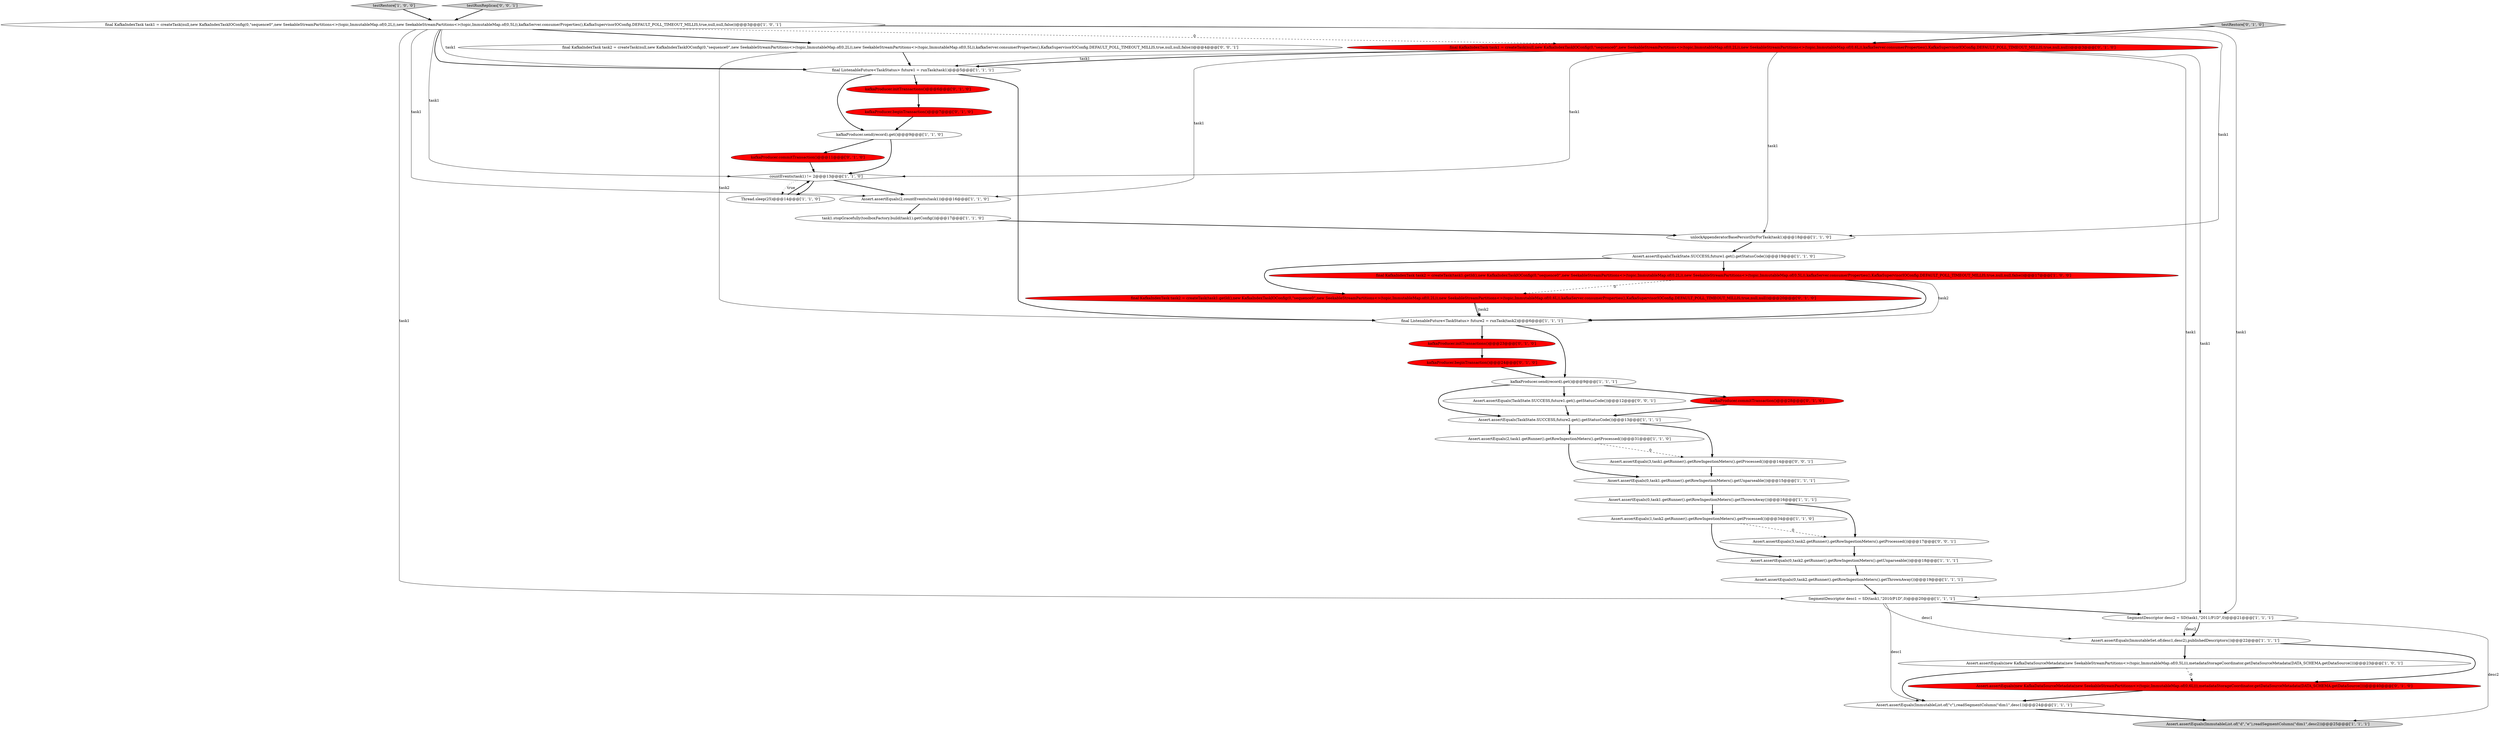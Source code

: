 digraph {
10 [style = filled, label = "Assert.assertEquals(0,task1.getRunner().getRowIngestionMeters().getThrownAway())@@@16@@@['1', '1', '1']", fillcolor = white, shape = ellipse image = "AAA0AAABBB1BBB"];
15 [style = filled, label = "final KafkaIndexTask task1 = createTask(null,new KafkaIndexTaskIOConfig(0,\"sequence0\",new SeekableStreamPartitions<>(topic,ImmutableMap.of(0,2L)),new SeekableStreamPartitions<>(topic,ImmutableMap.of(0,5L)),kafkaServer.consumerProperties(),KafkaSupervisorIOConfig.DEFAULT_POLL_TIMEOUT_MILLIS,true,null,null,false))@@@3@@@['1', '0', '1']", fillcolor = white, shape = ellipse image = "AAA0AAABBB1BBB"];
39 [style = filled, label = "Assert.assertEquals(3,task2.getRunner().getRowIngestionMeters().getProcessed())@@@17@@@['0', '0', '1']", fillcolor = white, shape = ellipse image = "AAA0AAABBB3BBB"];
33 [style = filled, label = "final KafkaIndexTask task1 = createTask(null,new KafkaIndexTaskIOConfig(0,\"sequence0\",new SeekableStreamPartitions<>(topic,ImmutableMap.of(0,2L)),new SeekableStreamPartitions<>(topic,ImmutableMap.of(0,6L)),kafkaServer.consumerProperties(),KafkaSupervisorIOConfig.DEFAULT_POLL_TIMEOUT_MILLIS,true,null,null))@@@3@@@['0', '1', '0']", fillcolor = red, shape = ellipse image = "AAA1AAABBB2BBB"];
13 [style = filled, label = "final ListenableFuture<TaskStatus> future2 = runTask(task2)@@@6@@@['1', '1', '1']", fillcolor = white, shape = ellipse image = "AAA0AAABBB1BBB"];
5 [style = filled, label = "Assert.assertEquals(ImmutableSet.of(desc1,desc2),publishedDescriptors())@@@22@@@['1', '1', '1']", fillcolor = white, shape = ellipse image = "AAA0AAABBB1BBB"];
37 [style = filled, label = "Assert.assertEquals(3,task1.getRunner().getRowIngestionMeters().getProcessed())@@@14@@@['0', '0', '1']", fillcolor = white, shape = ellipse image = "AAA0AAABBB3BBB"];
7 [style = filled, label = "SegmentDescriptor desc2 = SD(task1,\"2011/P1D\",0)@@@21@@@['1', '1', '1']", fillcolor = white, shape = ellipse image = "AAA0AAABBB1BBB"];
12 [style = filled, label = "Assert.assertEquals(0,task1.getRunner().getRowIngestionMeters().getUnparseable())@@@15@@@['1', '1', '1']", fillcolor = white, shape = ellipse image = "AAA0AAABBB1BBB"];
20 [style = filled, label = "Assert.assertEquals(2,countEvents(task1))@@@16@@@['1', '1', '0']", fillcolor = white, shape = ellipse image = "AAA0AAABBB1BBB"];
36 [style = filled, label = "final KafkaIndexTask task2 = createTask(null,new KafkaIndexTaskIOConfig(0,\"sequence0\",new SeekableStreamPartitions<>(topic,ImmutableMap.of(0,2L)),new SeekableStreamPartitions<>(topic,ImmutableMap.of(0,5L)),kafkaServer.consumerProperties(),KafkaSupervisorIOConfig.DEFAULT_POLL_TIMEOUT_MILLIS,true,null,null,false))@@@4@@@['0', '0', '1']", fillcolor = white, shape = ellipse image = "AAA0AAABBB3BBB"];
21 [style = filled, label = "Assert.assertEquals(TaskState.SUCCESS,future1.get().getStatusCode())@@@19@@@['1', '1', '0']", fillcolor = white, shape = ellipse image = "AAA0AAABBB1BBB"];
9 [style = filled, label = "Assert.assertEquals(TaskState.SUCCESS,future2.get().getStatusCode())@@@13@@@['1', '1', '1']", fillcolor = white, shape = ellipse image = "AAA0AAABBB1BBB"];
23 [style = filled, label = "Assert.assertEquals(2,task1.getRunner().getRowIngestionMeters().getProcessed())@@@31@@@['1', '1', '0']", fillcolor = white, shape = ellipse image = "AAA0AAABBB1BBB"];
11 [style = filled, label = "SegmentDescriptor desc1 = SD(task1,\"2010/P1D\",0)@@@20@@@['1', '1', '1']", fillcolor = white, shape = ellipse image = "AAA0AAABBB1BBB"];
14 [style = filled, label = "testRestore['1', '0', '0']", fillcolor = lightgray, shape = diamond image = "AAA0AAABBB1BBB"];
24 [style = filled, label = "Assert.assertEquals(ImmutableList.of(\"c\"),readSegmentColumn(\"dim1\",desc1))@@@24@@@['1', '1', '1']", fillcolor = white, shape = ellipse image = "AAA0AAABBB1BBB"];
0 [style = filled, label = "Thread.sleep(25)@@@14@@@['1', '1', '0']", fillcolor = white, shape = ellipse image = "AAA0AAABBB1BBB"];
32 [style = filled, label = "kafkaProducer.commitTransaction()@@@11@@@['0', '1', '0']", fillcolor = red, shape = ellipse image = "AAA1AAABBB2BBB"];
4 [style = filled, label = "Assert.assertEquals(0,task2.getRunner().getRowIngestionMeters().getUnparseable())@@@18@@@['1', '1', '1']", fillcolor = white, shape = ellipse image = "AAA0AAABBB1BBB"];
1 [style = filled, label = "unlockAppenderatorBasePersistDirForTask(task1)@@@18@@@['1', '1', '0']", fillcolor = white, shape = ellipse image = "AAA0AAABBB1BBB"];
6 [style = filled, label = "final ListenableFuture<TaskStatus> future1 = runTask(task1)@@@5@@@['1', '1', '1']", fillcolor = white, shape = ellipse image = "AAA0AAABBB1BBB"];
26 [style = filled, label = "kafkaProducer.beginTransaction()@@@24@@@['0', '1', '0']", fillcolor = red, shape = ellipse image = "AAA1AAABBB2BBB"];
29 [style = filled, label = "kafkaProducer.commitTransaction()@@@28@@@['0', '1', '0']", fillcolor = red, shape = ellipse image = "AAA1AAABBB2BBB"];
35 [style = filled, label = "kafkaProducer.beginTransaction()@@@7@@@['0', '1', '0']", fillcolor = red, shape = ellipse image = "AAA1AAABBB2BBB"];
34 [style = filled, label = "kafkaProducer.initTransactions()@@@6@@@['0', '1', '0']", fillcolor = red, shape = ellipse image = "AAA1AAABBB2BBB"];
2 [style = filled, label = "Assert.assertEquals(ImmutableList.of(\"d\",\"e\"),readSegmentColumn(\"dim1\",desc2))@@@25@@@['1', '1', '1']", fillcolor = lightgray, shape = ellipse image = "AAA0AAABBB1BBB"];
25 [style = filled, label = "Assert.assertEquals(new KafkaDataSourceMetadata(new SeekableStreamPartitions<>(topic,ImmutableMap.of(0,5L))),metadataStorageCoordinator.getDataSourceMetadata(DATA_SCHEMA.getDataSource()))@@@23@@@['1', '0', '1']", fillcolor = white, shape = ellipse image = "AAA0AAABBB1BBB"];
19 [style = filled, label = "final KafkaIndexTask task2 = createTask(task1.getId(),new KafkaIndexTaskIOConfig(0,\"sequence0\",new SeekableStreamPartitions<>(topic,ImmutableMap.of(0,2L)),new SeekableStreamPartitions<>(topic,ImmutableMap.of(0,5L)),kafkaServer.consumerProperties(),KafkaSupervisorIOConfig.DEFAULT_POLL_TIMEOUT_MILLIS,true,null,null,false))@@@17@@@['1', '0', '0']", fillcolor = red, shape = ellipse image = "AAA1AAABBB1BBB"];
27 [style = filled, label = "final KafkaIndexTask task2 = createTask(task1.getId(),new KafkaIndexTaskIOConfig(0,\"sequence0\",new SeekableStreamPartitions<>(topic,ImmutableMap.of(0,2L)),new SeekableStreamPartitions<>(topic,ImmutableMap.of(0,6L)),kafkaServer.consumerProperties(),KafkaSupervisorIOConfig.DEFAULT_POLL_TIMEOUT_MILLIS,true,null,null))@@@20@@@['0', '1', '0']", fillcolor = red, shape = ellipse image = "AAA1AAABBB2BBB"];
28 [style = filled, label = "testRestore['0', '1', '0']", fillcolor = lightgray, shape = diamond image = "AAA0AAABBB2BBB"];
31 [style = filled, label = "Assert.assertEquals(new KafkaDataSourceMetadata(new SeekableStreamPartitions<>(topic,ImmutableMap.of(0,6L))),metadataStorageCoordinator.getDataSourceMetadata(DATA_SCHEMA.getDataSource()))@@@40@@@['0', '1', '0']", fillcolor = red, shape = ellipse image = "AAA1AAABBB2BBB"];
40 [style = filled, label = "testRunReplicas['0', '0', '1']", fillcolor = lightgray, shape = diamond image = "AAA0AAABBB3BBB"];
22 [style = filled, label = "kafkaProducer.send(record).get()@@@9@@@['1', '1', '0']", fillcolor = white, shape = ellipse image = "AAA0AAABBB1BBB"];
3 [style = filled, label = "Assert.assertEquals(0,task2.getRunner().getRowIngestionMeters().getThrownAway())@@@19@@@['1', '1', '1']", fillcolor = white, shape = ellipse image = "AAA0AAABBB1BBB"];
16 [style = filled, label = "kafkaProducer.send(record).get()@@@9@@@['1', '1', '1']", fillcolor = white, shape = ellipse image = "AAA0AAABBB1BBB"];
17 [style = filled, label = "task1.stopGracefully(toolboxFactory.build(task1).getConfig())@@@17@@@['1', '1', '0']", fillcolor = white, shape = ellipse image = "AAA0AAABBB1BBB"];
18 [style = filled, label = "Assert.assertEquals(1,task2.getRunner().getRowIngestionMeters().getProcessed())@@@34@@@['1', '1', '0']", fillcolor = white, shape = ellipse image = "AAA0AAABBB1BBB"];
8 [style = filled, label = "countEvents(task1) != 2@@@13@@@['1', '1', '0']", fillcolor = white, shape = diamond image = "AAA0AAABBB1BBB"];
30 [style = filled, label = "kafkaProducer.initTransactions()@@@23@@@['0', '1', '0']", fillcolor = red, shape = ellipse image = "AAA1AAABBB2BBB"];
38 [style = filled, label = "Assert.assertEquals(TaskState.SUCCESS,future1.get().getStatusCode())@@@12@@@['0', '0', '1']", fillcolor = white, shape = ellipse image = "AAA0AAABBB3BBB"];
27->13 [style = solid, label="task2"];
27->13 [style = bold, label=""];
36->6 [style = bold, label=""];
10->18 [style = bold, label=""];
4->3 [style = bold, label=""];
19->27 [style = dashed, label="0"];
20->17 [style = bold, label=""];
16->38 [style = bold, label=""];
17->1 [style = bold, label=""];
21->19 [style = bold, label=""];
24->2 [style = bold, label=""];
6->34 [style = bold, label=""];
21->27 [style = bold, label=""];
7->5 [style = solid, label="desc2"];
6->22 [style = bold, label=""];
15->7 [style = solid, label="task1"];
33->6 [style = bold, label=""];
35->22 [style = bold, label=""];
16->29 [style = bold, label=""];
29->9 [style = bold, label=""];
30->26 [style = bold, label=""];
31->24 [style = bold, label=""];
11->5 [style = solid, label="desc1"];
3->11 [style = bold, label=""];
19->13 [style = solid, label="task2"];
11->24 [style = solid, label="desc1"];
33->1 [style = solid, label="task1"];
33->11 [style = solid, label="task1"];
15->1 [style = solid, label="task1"];
36->13 [style = solid, label="task2"];
15->20 [style = solid, label="task1"];
15->6 [style = bold, label=""];
22->32 [style = bold, label=""];
40->15 [style = bold, label=""];
13->30 [style = bold, label=""];
39->4 [style = bold, label=""];
13->16 [style = bold, label=""];
33->8 [style = solid, label="task1"];
5->25 [style = bold, label=""];
9->37 [style = bold, label=""];
37->12 [style = bold, label=""];
23->37 [style = dashed, label="0"];
22->8 [style = bold, label=""];
8->0 [style = bold, label=""];
9->23 [style = bold, label=""];
26->16 [style = bold, label=""];
25->24 [style = bold, label=""];
18->39 [style = dashed, label="0"];
7->5 [style = bold, label=""];
33->7 [style = solid, label="task1"];
12->10 [style = bold, label=""];
32->8 [style = bold, label=""];
8->20 [style = bold, label=""];
38->9 [style = bold, label=""];
19->13 [style = bold, label=""];
18->4 [style = bold, label=""];
5->31 [style = bold, label=""];
28->33 [style = bold, label=""];
7->2 [style = solid, label="desc2"];
10->39 [style = bold, label=""];
1->21 [style = bold, label=""];
33->6 [style = solid, label="task1"];
6->13 [style = bold, label=""];
15->8 [style = solid, label="task1"];
0->8 [style = bold, label=""];
15->33 [style = dashed, label="0"];
25->31 [style = dashed, label="0"];
15->6 [style = solid, label="task1"];
23->12 [style = bold, label=""];
14->15 [style = bold, label=""];
8->0 [style = dotted, label="true"];
34->35 [style = bold, label=""];
16->9 [style = bold, label=""];
11->7 [style = bold, label=""];
15->36 [style = bold, label=""];
15->11 [style = solid, label="task1"];
33->20 [style = solid, label="task1"];
}
